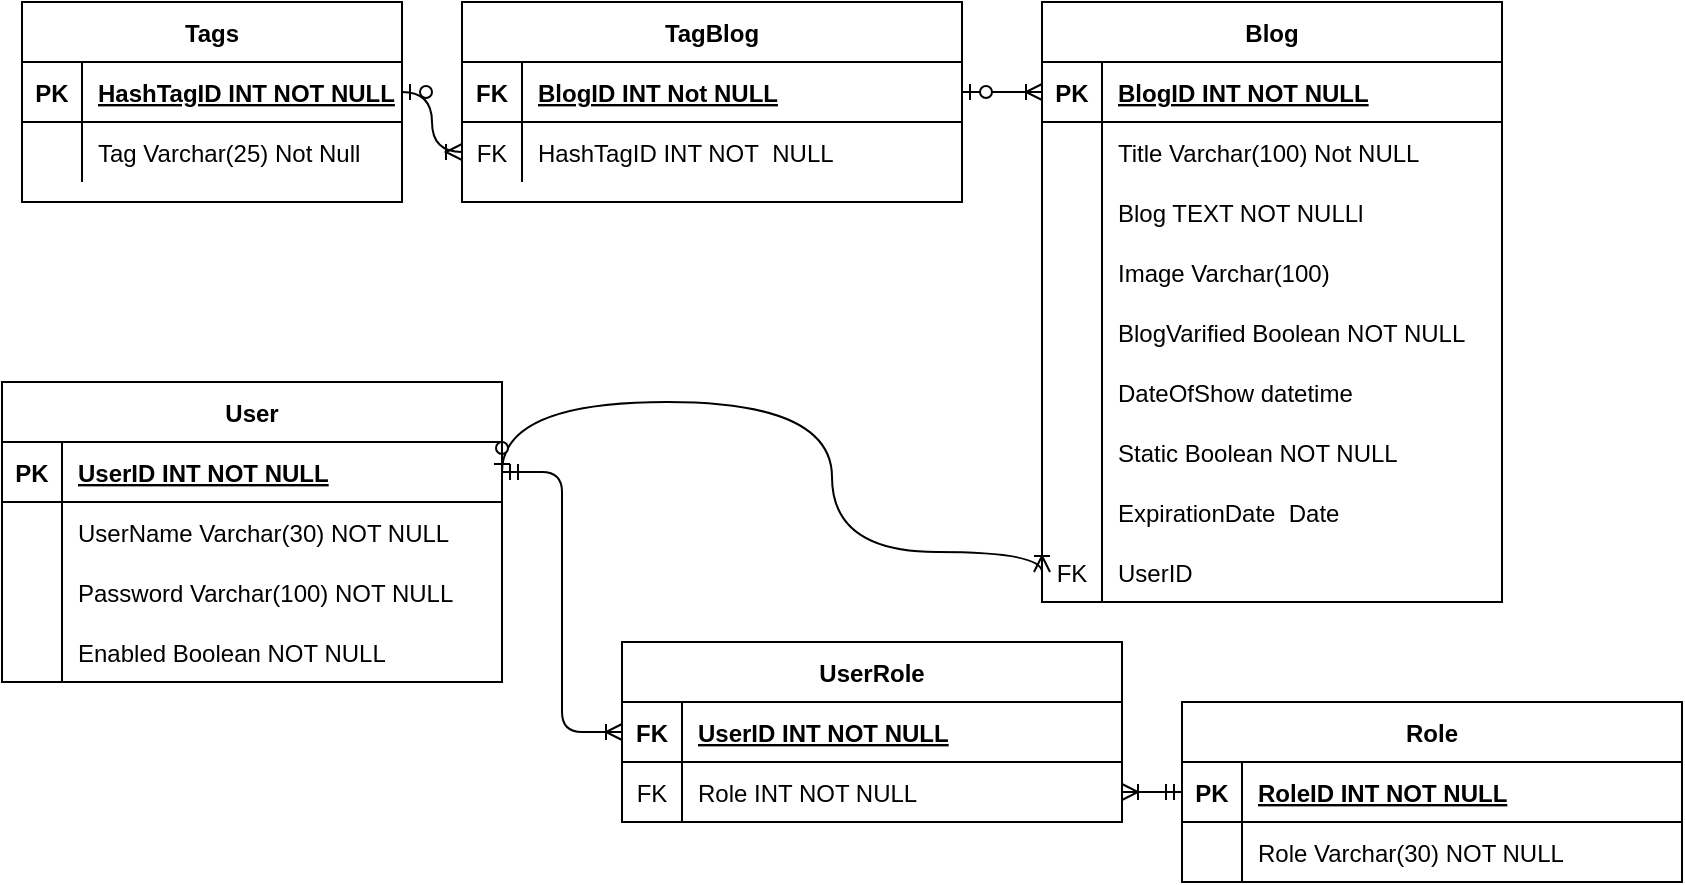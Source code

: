 <mxfile version="13.8.0" type="device"><diagram id="R2lEEEUBdFMjLlhIrx00" name="Page-1"><mxGraphModel dx="1346" dy="737" grid="1" gridSize="10" guides="1" tooltips="1" connect="1" arrows="1" fold="1" page="1" pageScale="1" pageWidth="850" pageHeight="1100" math="0" shadow="0" extFonts="Permanent Marker^https://fonts.googleapis.com/css?family=Permanent+Marker"><root><mxCell id="0"/><mxCell id="1" parent="0"/><mxCell id="BzCd4bRlxTa1D8bzcdTM-13" value="" style="edgeStyle=orthogonalEdgeStyle;fontSize=12;html=1;endArrow=ERoneToMany;startArrow=ERzeroToOne;exitX=1;exitY=0.5;exitDx=0;exitDy=0;entryX=0;entryY=0.5;entryDx=0;entryDy=0;curved=1;" parent="1" source="C-vyLk0tnHw3VtMMgP7b-24" target="BzCd4bRlxTa1D8bzcdTM-5" edge="1"><mxGeometry width="100" height="100" relative="1" as="geometry"><mxPoint x="370" y="300" as="sourcePoint"/><mxPoint x="470" y="200" as="targetPoint"/></mxGeometry></mxCell><mxCell id="BzCd4bRlxTa1D8bzcdTM-26" value="" style="fontSize=12;html=1;endArrow=ERoneToMany;startArrow=ERzeroToOne;exitX=1;exitY=0.5;exitDx=0;exitDy=0;entryX=0;entryY=0.5;entryDx=0;entryDy=0;edgeStyle=entityRelationEdgeStyle;" parent="1" source="BzCd4bRlxTa1D8bzcdTM-2" target="C-vyLk0tnHw3VtMMgP7b-3" edge="1"><mxGeometry width="100" height="100" relative="1" as="geometry"><mxPoint x="270" y="210" as="sourcePoint"/><mxPoint x="510" y="200" as="targetPoint"/></mxGeometry></mxCell><mxCell id="IxV-2FhhTKeCcCIkN0JJ-25" value="" style="edgeStyle=entityRelationEdgeStyle;fontSize=12;html=1;endArrow=ERoneToMany;startArrow=ERmandOne;exitX=1;exitY=0.5;exitDx=0;exitDy=0;entryX=0;entryY=0.5;entryDx=0;entryDy=0;" parent="1" source="C-vyLk0tnHw3VtMMgP7b-14" target="IxV-2FhhTKeCcCIkN0JJ-19" edge="1"><mxGeometry width="100" height="100" relative="1" as="geometry"><mxPoint x="370" y="280" as="sourcePoint"/><mxPoint x="470" y="180" as="targetPoint"/></mxGeometry></mxCell><mxCell id="IxV-2FhhTKeCcCIkN0JJ-26" value="" style="edgeStyle=orthogonalEdgeStyle;fontSize=12;html=1;endArrow=ERoneToMany;startArrow=ERmandOne;curved=1;entryX=1;entryY=0.5;entryDx=0;entryDy=0;exitX=0;exitY=0.5;exitDx=0;exitDy=0;" parent="1" source="IxV-2FhhTKeCcCIkN0JJ-2" target="IxV-2FhhTKeCcCIkN0JJ-22" edge="1"><mxGeometry width="100" height="100" relative="1" as="geometry"><mxPoint x="460" y="500" as="sourcePoint"/><mxPoint x="560" y="400" as="targetPoint"/></mxGeometry></mxCell><mxCell id="IxV-2FhhTKeCcCIkN0JJ-30" value="" style="fontSize=12;html=1;endArrow=ERoneToMany;startArrow=ERzeroToOne;exitX=1;exitY=0.5;exitDx=0;exitDy=0;entryX=0;entryY=0.5;entryDx=0;entryDy=0;edgeStyle=orthogonalEdgeStyle;curved=1;" parent="1" source="C-vyLk0tnHw3VtMMgP7b-14" target="4jB3lI7cEop14DaA0zil-10" edge="1"><mxGeometry width="100" height="100" relative="1" as="geometry"><mxPoint x="370" y="280" as="sourcePoint"/><mxPoint x="540" y="210" as="targetPoint"/><Array as="points"><mxPoint x="250" y="210"/><mxPoint x="415" y="210"/><mxPoint x="415" y="285"/></Array></mxGeometry></mxCell><mxCell id="C-vyLk0tnHw3VtMMgP7b-23" value="Tags" style="shape=table;startSize=30;container=1;collapsible=1;childLayout=tableLayout;fixedRows=1;rowLines=0;fontStyle=1;align=center;resizeLast=1;" parent="1" vertex="1"><mxGeometry x="10" y="10" width="190" height="100" as="geometry"/></mxCell><mxCell id="C-vyLk0tnHw3VtMMgP7b-24" value="" style="shape=partialRectangle;collapsible=0;dropTarget=0;pointerEvents=0;fillColor=none;points=[[0,0.5],[1,0.5]];portConstraint=eastwest;top=0;left=0;right=0;bottom=1;" parent="C-vyLk0tnHw3VtMMgP7b-23" vertex="1"><mxGeometry y="30" width="190" height="30" as="geometry"/></mxCell><mxCell id="C-vyLk0tnHw3VtMMgP7b-25" value="PK" style="shape=partialRectangle;overflow=hidden;connectable=0;fillColor=none;top=0;left=0;bottom=0;right=0;fontStyle=1;" parent="C-vyLk0tnHw3VtMMgP7b-24" vertex="1"><mxGeometry width="30" height="30" as="geometry"/></mxCell><mxCell id="C-vyLk0tnHw3VtMMgP7b-26" value="HashTagID INT NOT NULL" style="shape=partialRectangle;overflow=hidden;connectable=0;fillColor=none;top=0;left=0;bottom=0;right=0;align=left;spacingLeft=6;fontStyle=5;" parent="C-vyLk0tnHw3VtMMgP7b-24" vertex="1"><mxGeometry x="30" width="160" height="30" as="geometry"/></mxCell><mxCell id="C-vyLk0tnHw3VtMMgP7b-27" value="" style="shape=partialRectangle;collapsible=0;dropTarget=0;pointerEvents=0;fillColor=none;points=[[0,0.5],[1,0.5]];portConstraint=eastwest;top=0;left=0;right=0;bottom=0;" parent="C-vyLk0tnHw3VtMMgP7b-23" vertex="1"><mxGeometry y="60" width="190" height="30" as="geometry"/></mxCell><mxCell id="C-vyLk0tnHw3VtMMgP7b-28" value="" style="shape=partialRectangle;overflow=hidden;connectable=0;fillColor=none;top=0;left=0;bottom=0;right=0;" parent="C-vyLk0tnHw3VtMMgP7b-27" vertex="1"><mxGeometry width="30" height="30" as="geometry"/></mxCell><mxCell id="C-vyLk0tnHw3VtMMgP7b-29" value="Tag Varchar(25) Not Null " style="shape=partialRectangle;overflow=hidden;connectable=0;fillColor=none;top=0;left=0;bottom=0;right=0;align=left;spacingLeft=6;" parent="C-vyLk0tnHw3VtMMgP7b-27" vertex="1"><mxGeometry x="30" width="160" height="30" as="geometry"/></mxCell><mxCell id="BzCd4bRlxTa1D8bzcdTM-1" value="TagBlog" style="shape=table;startSize=30;container=1;collapsible=1;childLayout=tableLayout;fixedRows=1;rowLines=0;fontStyle=1;align=center;resizeLast=1;" parent="1" vertex="1"><mxGeometry x="230" y="10" width="250" height="100" as="geometry"/></mxCell><mxCell id="BzCd4bRlxTa1D8bzcdTM-2" value="" style="shape=partialRectangle;collapsible=0;dropTarget=0;pointerEvents=0;fillColor=none;points=[[0,0.5],[1,0.5]];portConstraint=eastwest;top=0;left=0;right=0;bottom=1;" parent="BzCd4bRlxTa1D8bzcdTM-1" vertex="1"><mxGeometry y="30" width="250" height="30" as="geometry"/></mxCell><mxCell id="BzCd4bRlxTa1D8bzcdTM-3" value="FK" style="shape=partialRectangle;overflow=hidden;connectable=0;fillColor=none;top=0;left=0;bottom=0;right=0;fontStyle=1;" parent="BzCd4bRlxTa1D8bzcdTM-2" vertex="1"><mxGeometry width="30" height="30" as="geometry"/></mxCell><mxCell id="BzCd4bRlxTa1D8bzcdTM-4" value="BlogID INT Not NULL" style="shape=partialRectangle;overflow=hidden;connectable=0;fillColor=none;top=0;left=0;bottom=0;right=0;align=left;spacingLeft=6;fontStyle=5;" parent="BzCd4bRlxTa1D8bzcdTM-2" vertex="1"><mxGeometry x="30" width="220" height="30" as="geometry"/></mxCell><mxCell id="BzCd4bRlxTa1D8bzcdTM-5" value="" style="shape=partialRectangle;collapsible=0;dropTarget=0;pointerEvents=0;fillColor=none;points=[[0,0.5],[1,0.5]];portConstraint=eastwest;top=0;left=0;right=0;bottom=0;" parent="BzCd4bRlxTa1D8bzcdTM-1" vertex="1"><mxGeometry y="60" width="250" height="30" as="geometry"/></mxCell><mxCell id="BzCd4bRlxTa1D8bzcdTM-6" value="FK" style="shape=partialRectangle;overflow=hidden;connectable=0;fillColor=none;top=0;left=0;bottom=0;right=0;" parent="BzCd4bRlxTa1D8bzcdTM-5" vertex="1"><mxGeometry width="30" height="30" as="geometry"/></mxCell><mxCell id="BzCd4bRlxTa1D8bzcdTM-7" value="HashTagID INT NOT  NULL" style="shape=partialRectangle;overflow=hidden;connectable=0;fillColor=none;top=0;left=0;bottom=0;right=0;align=left;spacingLeft=6;" parent="BzCd4bRlxTa1D8bzcdTM-5" vertex="1"><mxGeometry x="30" width="220" height="30" as="geometry"/></mxCell><mxCell id="IxV-2FhhTKeCcCIkN0JJ-1" value="Role" style="shape=table;startSize=30;container=1;collapsible=1;childLayout=tableLayout;fixedRows=1;rowLines=0;fontStyle=1;align=center;resizeLast=1;" parent="1" vertex="1"><mxGeometry x="590" y="360" width="250" height="90" as="geometry"/></mxCell><mxCell id="IxV-2FhhTKeCcCIkN0JJ-2" value="" style="shape=partialRectangle;collapsible=0;dropTarget=0;pointerEvents=0;fillColor=none;points=[[0,0.5],[1,0.5]];portConstraint=eastwest;top=0;left=0;right=0;bottom=1;" parent="IxV-2FhhTKeCcCIkN0JJ-1" vertex="1"><mxGeometry y="30" width="250" height="30" as="geometry"/></mxCell><mxCell id="IxV-2FhhTKeCcCIkN0JJ-3" value="PK" style="shape=partialRectangle;overflow=hidden;connectable=0;fillColor=none;top=0;left=0;bottom=0;right=0;fontStyle=1;" parent="IxV-2FhhTKeCcCIkN0JJ-2" vertex="1"><mxGeometry width="30" height="30" as="geometry"/></mxCell><mxCell id="IxV-2FhhTKeCcCIkN0JJ-4" value="RoleID INT NOT NULL" style="shape=partialRectangle;overflow=hidden;connectable=0;fillColor=none;top=0;left=0;bottom=0;right=0;align=left;spacingLeft=6;fontStyle=5;" parent="IxV-2FhhTKeCcCIkN0JJ-2" vertex="1"><mxGeometry x="30" width="220" height="30" as="geometry"/></mxCell><mxCell id="IxV-2FhhTKeCcCIkN0JJ-5" value="" style="shape=partialRectangle;collapsible=0;dropTarget=0;pointerEvents=0;fillColor=none;points=[[0,0.5],[1,0.5]];portConstraint=eastwest;top=0;left=0;right=0;bottom=0;" parent="IxV-2FhhTKeCcCIkN0JJ-1" vertex="1"><mxGeometry y="60" width="250" height="30" as="geometry"/></mxCell><mxCell id="IxV-2FhhTKeCcCIkN0JJ-6" value="" style="shape=partialRectangle;overflow=hidden;connectable=0;fillColor=none;top=0;left=0;bottom=0;right=0;" parent="IxV-2FhhTKeCcCIkN0JJ-5" vertex="1"><mxGeometry width="30" height="30" as="geometry"/></mxCell><mxCell id="IxV-2FhhTKeCcCIkN0JJ-7" value="Role Varchar(30) NOT NULL" style="shape=partialRectangle;overflow=hidden;connectable=0;fillColor=none;top=0;left=0;bottom=0;right=0;align=left;spacingLeft=6;" parent="IxV-2FhhTKeCcCIkN0JJ-5" vertex="1"><mxGeometry x="30" width="220" height="30" as="geometry"/></mxCell><mxCell id="C-vyLk0tnHw3VtMMgP7b-2" value="Blog" style="shape=table;startSize=30;container=1;collapsible=1;childLayout=tableLayout;fixedRows=1;rowLines=0;fontStyle=1;align=center;resizeLast=1;" parent="1" vertex="1"><mxGeometry x="520" y="10" width="230" height="300" as="geometry"/></mxCell><mxCell id="C-vyLk0tnHw3VtMMgP7b-3" value="" style="shape=partialRectangle;collapsible=0;dropTarget=0;pointerEvents=0;fillColor=none;points=[[0,0.5],[1,0.5]];portConstraint=eastwest;top=0;left=0;right=0;bottom=1;" parent="C-vyLk0tnHw3VtMMgP7b-2" vertex="1"><mxGeometry y="30" width="230" height="30" as="geometry"/></mxCell><mxCell id="C-vyLk0tnHw3VtMMgP7b-4" value="PK" style="shape=partialRectangle;overflow=hidden;connectable=0;fillColor=none;top=0;left=0;bottom=0;right=0;fontStyle=1;" parent="C-vyLk0tnHw3VtMMgP7b-3" vertex="1"><mxGeometry width="30" height="30" as="geometry"/></mxCell><mxCell id="C-vyLk0tnHw3VtMMgP7b-5" value="BlogID INT NOT NULL" style="shape=partialRectangle;overflow=hidden;connectable=0;fillColor=none;top=0;left=0;bottom=0;right=0;align=left;spacingLeft=6;fontStyle=5;" parent="C-vyLk0tnHw3VtMMgP7b-3" vertex="1"><mxGeometry x="30" width="200" height="30" as="geometry"/></mxCell><mxCell id="3QjTZpZsreCjpu6yt9RR-1" style="shape=partialRectangle;collapsible=0;dropTarget=0;pointerEvents=0;fillColor=none;points=[[0,0.5],[1,0.5]];portConstraint=eastwest;top=0;left=0;right=0;bottom=0;" vertex="1" parent="C-vyLk0tnHw3VtMMgP7b-2"><mxGeometry y="60" width="230" height="30" as="geometry"/></mxCell><mxCell id="3QjTZpZsreCjpu6yt9RR-2" style="shape=partialRectangle;overflow=hidden;connectable=0;fillColor=none;top=0;left=0;bottom=0;right=0;" vertex="1" parent="3QjTZpZsreCjpu6yt9RR-1"><mxGeometry width="30" height="30" as="geometry"/></mxCell><mxCell id="3QjTZpZsreCjpu6yt9RR-3" value="Title Varchar(100) Not NULL" style="shape=partialRectangle;overflow=hidden;connectable=0;fillColor=none;top=0;left=0;bottom=0;right=0;align=left;spacingLeft=6;" vertex="1" parent="3QjTZpZsreCjpu6yt9RR-1"><mxGeometry x="30" width="200" height="30" as="geometry"/></mxCell><mxCell id="C-vyLk0tnHw3VtMMgP7b-6" value="" style="shape=partialRectangle;collapsible=0;dropTarget=0;pointerEvents=0;fillColor=none;points=[[0,0.5],[1,0.5]];portConstraint=eastwest;top=0;left=0;right=0;bottom=0;" parent="C-vyLk0tnHw3VtMMgP7b-2" vertex="1"><mxGeometry y="90" width="230" height="30" as="geometry"/></mxCell><mxCell id="C-vyLk0tnHw3VtMMgP7b-7" value="" style="shape=partialRectangle;overflow=hidden;connectable=0;fillColor=none;top=0;left=0;bottom=0;right=0;" parent="C-vyLk0tnHw3VtMMgP7b-6" vertex="1"><mxGeometry width="30" height="30" as="geometry"/></mxCell><mxCell id="C-vyLk0tnHw3VtMMgP7b-8" value="Blog TEXT NOT NULLl" style="shape=partialRectangle;overflow=hidden;connectable=0;fillColor=none;top=0;left=0;bottom=0;right=0;align=left;spacingLeft=6;" parent="C-vyLk0tnHw3VtMMgP7b-6" vertex="1"><mxGeometry x="30" width="200" height="30" as="geometry"/></mxCell><mxCell id="IxV-2FhhTKeCcCIkN0JJ-27" style="shape=partialRectangle;collapsible=0;dropTarget=0;pointerEvents=0;fillColor=none;points=[[0,0.5],[1,0.5]];portConstraint=eastwest;top=0;left=0;right=0;bottom=0;" parent="C-vyLk0tnHw3VtMMgP7b-2" vertex="1"><mxGeometry y="120" width="230" height="30" as="geometry"/></mxCell><mxCell id="IxV-2FhhTKeCcCIkN0JJ-28" style="shape=partialRectangle;overflow=hidden;connectable=0;fillColor=none;top=0;left=0;bottom=0;right=0;" parent="IxV-2FhhTKeCcCIkN0JJ-27" vertex="1"><mxGeometry width="30" height="30" as="geometry"/></mxCell><mxCell id="IxV-2FhhTKeCcCIkN0JJ-29" value="Image Varchar(100) " style="shape=partialRectangle;overflow=hidden;connectable=0;fillColor=none;top=0;left=0;bottom=0;right=0;align=left;spacingLeft=6;" parent="IxV-2FhhTKeCcCIkN0JJ-27" vertex="1"><mxGeometry x="30" width="200" height="30" as="geometry"/></mxCell><mxCell id="IxV-2FhhTKeCcCIkN0JJ-31" style="shape=partialRectangle;collapsible=0;dropTarget=0;pointerEvents=0;fillColor=none;points=[[0,0.5],[1,0.5]];portConstraint=eastwest;top=0;left=0;right=0;bottom=0;" parent="C-vyLk0tnHw3VtMMgP7b-2" vertex="1"><mxGeometry y="150" width="230" height="30" as="geometry"/></mxCell><mxCell id="IxV-2FhhTKeCcCIkN0JJ-32" style="shape=partialRectangle;overflow=hidden;connectable=0;fillColor=none;top=0;left=0;bottom=0;right=0;" parent="IxV-2FhhTKeCcCIkN0JJ-31" vertex="1"><mxGeometry width="30" height="30" as="geometry"/></mxCell><mxCell id="IxV-2FhhTKeCcCIkN0JJ-33" value="BlogVarified Boolean NOT NULL " style="shape=partialRectangle;overflow=hidden;connectable=0;fillColor=none;top=0;left=0;bottom=0;right=0;align=left;spacingLeft=6;" parent="IxV-2FhhTKeCcCIkN0JJ-31" vertex="1"><mxGeometry x="30" width="200" height="30" as="geometry"/></mxCell><mxCell id="4jB3lI7cEop14DaA0zil-1" style="shape=partialRectangle;collapsible=0;dropTarget=0;pointerEvents=0;fillColor=none;points=[[0,0.5],[1,0.5]];portConstraint=eastwest;top=0;left=0;right=0;bottom=0;" parent="C-vyLk0tnHw3VtMMgP7b-2" vertex="1"><mxGeometry y="180" width="230" height="30" as="geometry"/></mxCell><mxCell id="4jB3lI7cEop14DaA0zil-2" style="shape=partialRectangle;overflow=hidden;connectable=0;fillColor=none;top=0;left=0;bottom=0;right=0;" parent="4jB3lI7cEop14DaA0zil-1" vertex="1"><mxGeometry width="30" height="30" as="geometry"/></mxCell><mxCell id="4jB3lI7cEop14DaA0zil-3" value="DateOfShow datetime " style="shape=partialRectangle;overflow=hidden;connectable=0;fillColor=none;top=0;left=0;bottom=0;right=0;align=left;spacingLeft=6;" parent="4jB3lI7cEop14DaA0zil-1" vertex="1"><mxGeometry x="30" width="200" height="30" as="geometry"/></mxCell><mxCell id="4jB3lI7cEop14DaA0zil-4" style="shape=partialRectangle;collapsible=0;dropTarget=0;pointerEvents=0;fillColor=none;points=[[0,0.5],[1,0.5]];portConstraint=eastwest;top=0;left=0;right=0;bottom=0;" parent="C-vyLk0tnHw3VtMMgP7b-2" vertex="1"><mxGeometry y="210" width="230" height="30" as="geometry"/></mxCell><mxCell id="4jB3lI7cEop14DaA0zil-5" style="shape=partialRectangle;overflow=hidden;connectable=0;fillColor=none;top=0;left=0;bottom=0;right=0;" parent="4jB3lI7cEop14DaA0zil-4" vertex="1"><mxGeometry width="30" height="30" as="geometry"/></mxCell><mxCell id="4jB3lI7cEop14DaA0zil-6" value="Static Boolean NOT NULL" style="shape=partialRectangle;overflow=hidden;connectable=0;fillColor=none;top=0;left=0;bottom=0;right=0;align=left;spacingLeft=6;" parent="4jB3lI7cEop14DaA0zil-4" vertex="1"><mxGeometry x="30" width="200" height="30" as="geometry"/></mxCell><mxCell id="4jB3lI7cEop14DaA0zil-7" style="shape=partialRectangle;collapsible=0;dropTarget=0;pointerEvents=0;fillColor=none;points=[[0,0.5],[1,0.5]];portConstraint=eastwest;top=0;left=0;right=0;bottom=0;" parent="C-vyLk0tnHw3VtMMgP7b-2" vertex="1"><mxGeometry y="240" width="230" height="30" as="geometry"/></mxCell><mxCell id="4jB3lI7cEop14DaA0zil-8" style="shape=partialRectangle;overflow=hidden;connectable=0;fillColor=none;top=0;left=0;bottom=0;right=0;" parent="4jB3lI7cEop14DaA0zil-7" vertex="1"><mxGeometry width="30" height="30" as="geometry"/></mxCell><mxCell id="4jB3lI7cEop14DaA0zil-9" value="ExpirationDate  Date" style="shape=partialRectangle;overflow=hidden;connectable=0;fillColor=none;top=0;left=0;bottom=0;right=0;align=left;spacingLeft=6;" parent="4jB3lI7cEop14DaA0zil-7" vertex="1"><mxGeometry x="30" width="200" height="30" as="geometry"/></mxCell><mxCell id="4jB3lI7cEop14DaA0zil-10" style="shape=partialRectangle;collapsible=0;dropTarget=0;pointerEvents=0;fillColor=none;points=[[0,0.5],[1,0.5]];portConstraint=eastwest;top=0;left=0;right=0;bottom=0;" parent="C-vyLk0tnHw3VtMMgP7b-2" vertex="1"><mxGeometry y="270" width="230" height="30" as="geometry"/></mxCell><mxCell id="4jB3lI7cEop14DaA0zil-11" value="FK" style="shape=partialRectangle;overflow=hidden;connectable=0;fillColor=none;top=0;left=0;bottom=0;right=0;" parent="4jB3lI7cEop14DaA0zil-10" vertex="1"><mxGeometry width="30" height="30" as="geometry"/></mxCell><mxCell id="4jB3lI7cEop14DaA0zil-12" value="UserID" style="shape=partialRectangle;overflow=hidden;connectable=0;fillColor=none;top=0;left=0;bottom=0;right=0;align=left;spacingLeft=6;" parent="4jB3lI7cEop14DaA0zil-10" vertex="1"><mxGeometry x="30" width="200" height="30" as="geometry"/></mxCell><mxCell id="C-vyLk0tnHw3VtMMgP7b-13" value="User" style="shape=table;startSize=30;container=1;collapsible=1;childLayout=tableLayout;fixedRows=1;rowLines=0;fontStyle=1;align=center;resizeLast=1;" parent="1" vertex="1"><mxGeometry y="200" width="250" height="150" as="geometry"/></mxCell><mxCell id="C-vyLk0tnHw3VtMMgP7b-14" value="" style="shape=partialRectangle;collapsible=0;dropTarget=0;pointerEvents=0;fillColor=none;points=[[0,0.5],[1,0.5]];portConstraint=eastwest;top=0;left=0;right=0;bottom=1;" parent="C-vyLk0tnHw3VtMMgP7b-13" vertex="1"><mxGeometry y="30" width="250" height="30" as="geometry"/></mxCell><mxCell id="C-vyLk0tnHw3VtMMgP7b-15" value="PK" style="shape=partialRectangle;overflow=hidden;connectable=0;fillColor=none;top=0;left=0;bottom=0;right=0;fontStyle=1;" parent="C-vyLk0tnHw3VtMMgP7b-14" vertex="1"><mxGeometry width="30" height="30" as="geometry"/></mxCell><mxCell id="C-vyLk0tnHw3VtMMgP7b-16" value="UserID INT NOT NULL" style="shape=partialRectangle;overflow=hidden;connectable=0;fillColor=none;top=0;left=0;bottom=0;right=0;align=left;spacingLeft=6;fontStyle=5;" parent="C-vyLk0tnHw3VtMMgP7b-14" vertex="1"><mxGeometry x="30" width="220" height="30" as="geometry"/></mxCell><mxCell id="C-vyLk0tnHw3VtMMgP7b-17" value="" style="shape=partialRectangle;collapsible=0;dropTarget=0;pointerEvents=0;fillColor=none;points=[[0,0.5],[1,0.5]];portConstraint=eastwest;top=0;left=0;right=0;bottom=0;" parent="C-vyLk0tnHw3VtMMgP7b-13" vertex="1"><mxGeometry y="60" width="250" height="30" as="geometry"/></mxCell><mxCell id="C-vyLk0tnHw3VtMMgP7b-18" value="" style="shape=partialRectangle;overflow=hidden;connectable=0;fillColor=none;top=0;left=0;bottom=0;right=0;" parent="C-vyLk0tnHw3VtMMgP7b-17" vertex="1"><mxGeometry width="30" height="30" as="geometry"/></mxCell><mxCell id="C-vyLk0tnHw3VtMMgP7b-19" value="UserName Varchar(30) NOT NULL" style="shape=partialRectangle;overflow=hidden;connectable=0;fillColor=none;top=0;left=0;bottom=0;right=0;align=left;spacingLeft=6;" parent="C-vyLk0tnHw3VtMMgP7b-17" vertex="1"><mxGeometry x="30" width="220" height="30" as="geometry"/></mxCell><mxCell id="C-vyLk0tnHw3VtMMgP7b-20" value="" style="shape=partialRectangle;collapsible=0;dropTarget=0;pointerEvents=0;fillColor=none;points=[[0,0.5],[1,0.5]];portConstraint=eastwest;top=0;left=0;right=0;bottom=0;" parent="C-vyLk0tnHw3VtMMgP7b-13" vertex="1"><mxGeometry y="90" width="250" height="30" as="geometry"/></mxCell><mxCell id="C-vyLk0tnHw3VtMMgP7b-21" value="" style="shape=partialRectangle;overflow=hidden;connectable=0;fillColor=none;top=0;left=0;bottom=0;right=0;" parent="C-vyLk0tnHw3VtMMgP7b-20" vertex="1"><mxGeometry width="30" height="30" as="geometry"/></mxCell><mxCell id="C-vyLk0tnHw3VtMMgP7b-22" value="Password Varchar(100) NOT NULL" style="shape=partialRectangle;overflow=hidden;connectable=0;fillColor=none;top=0;left=0;bottom=0;right=0;align=left;spacingLeft=6;" parent="C-vyLk0tnHw3VtMMgP7b-20" vertex="1"><mxGeometry x="30" width="220" height="30" as="geometry"/></mxCell><mxCell id="IxV-2FhhTKeCcCIkN0JJ-12" style="shape=partialRectangle;collapsible=0;dropTarget=0;pointerEvents=0;fillColor=none;points=[[0,0.5],[1,0.5]];portConstraint=eastwest;top=0;left=0;right=0;bottom=0;" parent="C-vyLk0tnHw3VtMMgP7b-13" vertex="1"><mxGeometry y="120" width="250" height="30" as="geometry"/></mxCell><mxCell id="IxV-2FhhTKeCcCIkN0JJ-13" style="shape=partialRectangle;overflow=hidden;connectable=0;fillColor=none;top=0;left=0;bottom=0;right=0;" parent="IxV-2FhhTKeCcCIkN0JJ-12" vertex="1"><mxGeometry width="30" height="30" as="geometry"/></mxCell><mxCell id="IxV-2FhhTKeCcCIkN0JJ-14" value="Enabled Boolean NOT NULL" style="shape=partialRectangle;overflow=hidden;connectable=0;fillColor=none;top=0;left=0;bottom=0;right=0;align=left;spacingLeft=6;" parent="IxV-2FhhTKeCcCIkN0JJ-12" vertex="1"><mxGeometry x="30" width="220" height="30" as="geometry"/></mxCell><mxCell id="IxV-2FhhTKeCcCIkN0JJ-18" value="UserRole" style="shape=table;startSize=30;container=1;collapsible=1;childLayout=tableLayout;fixedRows=1;rowLines=0;fontStyle=1;align=center;resizeLast=1;" parent="1" vertex="1"><mxGeometry x="310" y="330" width="250" height="90" as="geometry"/></mxCell><mxCell id="IxV-2FhhTKeCcCIkN0JJ-19" value="" style="shape=partialRectangle;collapsible=0;dropTarget=0;pointerEvents=0;fillColor=none;points=[[0,0.5],[1,0.5]];portConstraint=eastwest;top=0;left=0;right=0;bottom=1;" parent="IxV-2FhhTKeCcCIkN0JJ-18" vertex="1"><mxGeometry y="30" width="250" height="30" as="geometry"/></mxCell><mxCell id="IxV-2FhhTKeCcCIkN0JJ-20" value="FK" style="shape=partialRectangle;overflow=hidden;connectable=0;fillColor=none;top=0;left=0;bottom=0;right=0;fontStyle=1;" parent="IxV-2FhhTKeCcCIkN0JJ-19" vertex="1"><mxGeometry width="30" height="30" as="geometry"/></mxCell><mxCell id="IxV-2FhhTKeCcCIkN0JJ-21" value="UserID INT NOT NULL" style="shape=partialRectangle;overflow=hidden;connectable=0;fillColor=none;top=0;left=0;bottom=0;right=0;align=left;spacingLeft=6;fontStyle=5;" parent="IxV-2FhhTKeCcCIkN0JJ-19" vertex="1"><mxGeometry x="30" width="220" height="30" as="geometry"/></mxCell><mxCell id="IxV-2FhhTKeCcCIkN0JJ-22" value="" style="shape=partialRectangle;collapsible=0;dropTarget=0;pointerEvents=0;fillColor=none;points=[[0,0.5],[1,0.5]];portConstraint=eastwest;top=0;left=0;right=0;bottom=0;" parent="IxV-2FhhTKeCcCIkN0JJ-18" vertex="1"><mxGeometry y="60" width="250" height="30" as="geometry"/></mxCell><mxCell id="IxV-2FhhTKeCcCIkN0JJ-23" value="FK" style="shape=partialRectangle;overflow=hidden;connectable=0;fillColor=none;top=0;left=0;bottom=0;right=0;" parent="IxV-2FhhTKeCcCIkN0JJ-22" vertex="1"><mxGeometry width="30" height="30" as="geometry"/></mxCell><mxCell id="IxV-2FhhTKeCcCIkN0JJ-24" value="Role INT NOT NULL" style="shape=partialRectangle;overflow=hidden;connectable=0;fillColor=none;top=0;left=0;bottom=0;right=0;align=left;spacingLeft=6;" parent="IxV-2FhhTKeCcCIkN0JJ-22" vertex="1"><mxGeometry x="30" width="220" height="30" as="geometry"/></mxCell></root></mxGraphModel></diagram></mxfile>